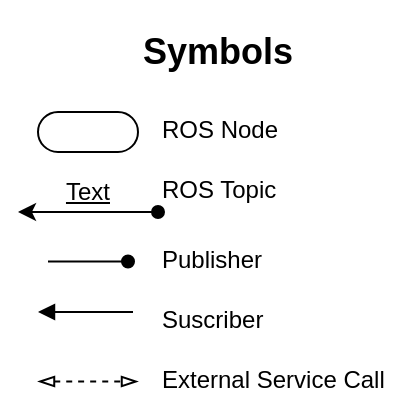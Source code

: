 <mxfile version="12.6.5" type="github"><diagram id="94LBQQwzL-lMHzVEOpgl" name="Page-1"><mxGraphModel dx="372" dy="194" grid="1" gridSize="10" guides="1" tooltips="1" connect="1" arrows="1" fold="1" page="1" pageScale="1" pageWidth="1600" pageHeight="900" math="0" shadow="0"><root><mxCell id="0"/><mxCell id="1" parent="0"/><mxCell id="XR8POZJkZjw1KcHef3Ur-4" value="&lt;h2&gt;Symbols&lt;/h2&gt;" style="text;html=1;strokeColor=none;fillColor=none;align=center;verticalAlign=middle;whiteSpace=wrap;rounded=0;" vertex="1" parent="1"><mxGeometry x="120" y="630" width="40" height="20" as="geometry"/></mxCell><mxCell id="XR8POZJkZjw1KcHef3Ur-6" value="" style="rounded=1;whiteSpace=wrap;html=1;arcSize=50;" vertex="1" parent="1"><mxGeometry x="50" y="670" width="50" height="20" as="geometry"/></mxCell><mxCell id="XR8POZJkZjw1KcHef3Ur-7" value="ROS Node" style="text;html=1;" vertex="1" parent="1"><mxGeometry x="110" y="665" width="80" height="30" as="geometry"/></mxCell><mxCell id="XR8POZJkZjw1KcHef3Ur-9" value="&lt;u&gt;Text&lt;/u&gt;" style="text;html=1;strokeColor=none;fillColor=none;align=center;verticalAlign=middle;whiteSpace=wrap;rounded=0;" vertex="1" parent="1"><mxGeometry x="55" y="700" width="40" height="20" as="geometry"/></mxCell><mxCell id="XR8POZJkZjw1KcHef3Ur-11" value="ROS Topic" style="text;html=1;" vertex="1" parent="1"><mxGeometry x="110" y="695" width="80" height="30" as="geometry"/></mxCell><mxCell id="XR8POZJkZjw1KcHef3Ur-12" value="" style="endArrow=oval;startArrow=classic;html=1;endFill=1;" edge="1" parent="1"><mxGeometry width="50" height="50" relative="1" as="geometry"><mxPoint x="40" y="720" as="sourcePoint"/><mxPoint x="110" y="720" as="targetPoint"/></mxGeometry></mxCell><mxCell id="XR8POZJkZjw1KcHef3Ur-13" value="" style="endArrow=oval;html=1;strokeColor=#000000;endFill=1;" edge="1" parent="1"><mxGeometry width="50" height="50" relative="1" as="geometry"><mxPoint x="55" y="744.76" as="sourcePoint"/><mxPoint x="95" y="744.76" as="targetPoint"/></mxGeometry></mxCell><mxCell id="XR8POZJkZjw1KcHef3Ur-14" value="Publisher" style="text;html=1;" vertex="1" parent="1"><mxGeometry x="110" y="730" width="80" height="30" as="geometry"/></mxCell><mxCell id="XR8POZJkZjw1KcHef3Ur-15" value="" style="endArrow=block;html=1;strokeColor=#000000;endFill=1;" edge="1" parent="1"><mxGeometry width="50" height="50" relative="1" as="geometry"><mxPoint x="97.5" y="770" as="sourcePoint"/><mxPoint x="50" y="770" as="targetPoint"/><Array as="points"><mxPoint x="92.5" y="770"/></Array></mxGeometry></mxCell><mxCell id="XR8POZJkZjw1KcHef3Ur-16" value="Suscriber" style="text;html=1;" vertex="1" parent="1"><mxGeometry x="110" y="760" width="80" height="30" as="geometry"/></mxCell><mxCell id="XR8POZJkZjw1KcHef3Ur-19" value="" style="endArrow=blockThin;startArrow=blockThin;html=1;dashed=1;strokeColor=#000000;endFill=0;startFill=0;" edge="1" parent="1"><mxGeometry width="50" height="50" relative="1" as="geometry"><mxPoint x="50" y="804.76" as="sourcePoint"/><mxPoint x="100" y="804.76" as="targetPoint"/><Array as="points"><mxPoint x="70" y="804.76"/></Array></mxGeometry></mxCell><mxCell id="XR8POZJkZjw1KcHef3Ur-20" value="External Service Call" style="text;html=1;" vertex="1" parent="1"><mxGeometry x="110" y="790" width="120" height="30" as="geometry"/></mxCell></root></mxGraphModel></diagram></mxfile>